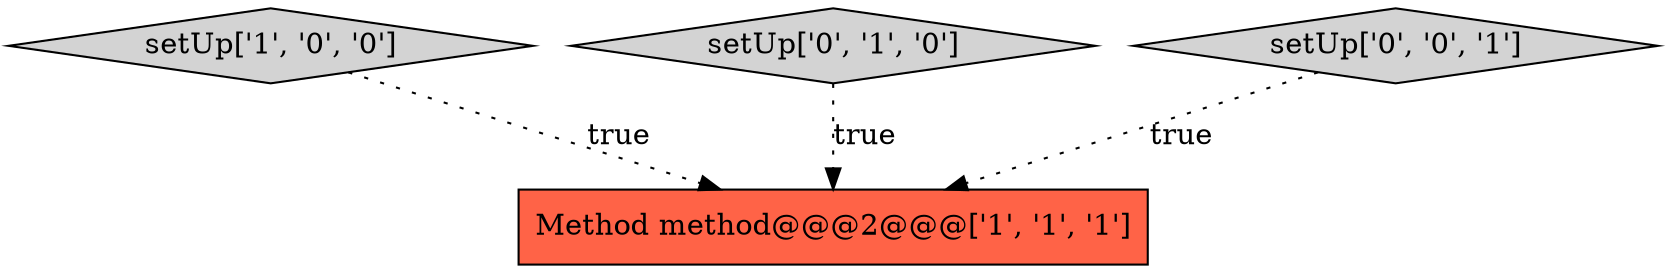 digraph {
1 [style = filled, label = "setUp['1', '0', '0']", fillcolor = lightgray, shape = diamond image = "AAA0AAABBB1BBB"];
2 [style = filled, label = "setUp['0', '1', '0']", fillcolor = lightgray, shape = diamond image = "AAA0AAABBB2BBB"];
0 [style = filled, label = "Method method@@@2@@@['1', '1', '1']", fillcolor = tomato, shape = box image = "AAA0AAABBB1BBB"];
3 [style = filled, label = "setUp['0', '0', '1']", fillcolor = lightgray, shape = diamond image = "AAA0AAABBB3BBB"];
1->0 [style = dotted, label="true"];
2->0 [style = dotted, label="true"];
3->0 [style = dotted, label="true"];
}
